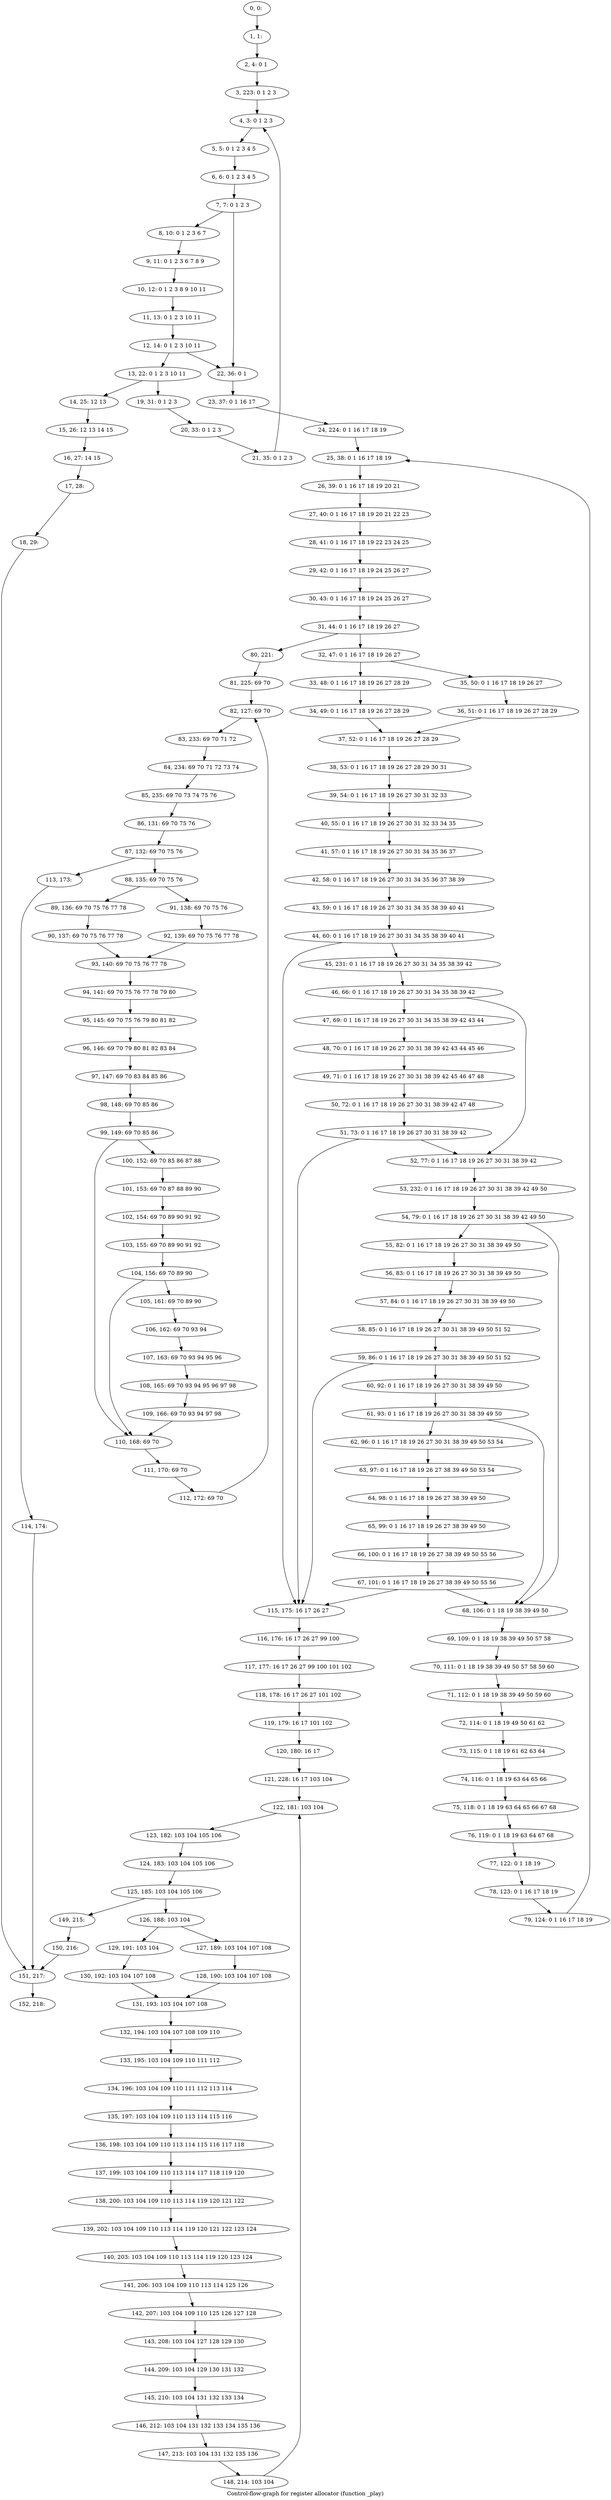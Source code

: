 digraph G {
graph [label="Control-flow-graph for register allocator (function _play)"]
0[label="0, 0: "];
1[label="1, 1: "];
2[label="2, 4: 0 1 "];
3[label="3, 223: 0 1 2 3 "];
4[label="4, 3: 0 1 2 3 "];
5[label="5, 5: 0 1 2 3 4 5 "];
6[label="6, 6: 0 1 2 3 4 5 "];
7[label="7, 7: 0 1 2 3 "];
8[label="8, 10: 0 1 2 3 6 7 "];
9[label="9, 11: 0 1 2 3 6 7 8 9 "];
10[label="10, 12: 0 1 2 3 8 9 10 11 "];
11[label="11, 13: 0 1 2 3 10 11 "];
12[label="12, 14: 0 1 2 3 10 11 "];
13[label="13, 22: 0 1 2 3 10 11 "];
14[label="14, 25: 12 13 "];
15[label="15, 26: 12 13 14 15 "];
16[label="16, 27: 14 15 "];
17[label="17, 28: "];
18[label="18, 29: "];
19[label="19, 31: 0 1 2 3 "];
20[label="20, 33: 0 1 2 3 "];
21[label="21, 35: 0 1 2 3 "];
22[label="22, 36: 0 1 "];
23[label="23, 37: 0 1 16 17 "];
24[label="24, 224: 0 1 16 17 18 19 "];
25[label="25, 38: 0 1 16 17 18 19 "];
26[label="26, 39: 0 1 16 17 18 19 20 21 "];
27[label="27, 40: 0 1 16 17 18 19 20 21 22 23 "];
28[label="28, 41: 0 1 16 17 18 19 22 23 24 25 "];
29[label="29, 42: 0 1 16 17 18 19 24 25 26 27 "];
30[label="30, 43: 0 1 16 17 18 19 24 25 26 27 "];
31[label="31, 44: 0 1 16 17 18 19 26 27 "];
32[label="32, 47: 0 1 16 17 18 19 26 27 "];
33[label="33, 48: 0 1 16 17 18 19 26 27 28 29 "];
34[label="34, 49: 0 1 16 17 18 19 26 27 28 29 "];
35[label="35, 50: 0 1 16 17 18 19 26 27 "];
36[label="36, 51: 0 1 16 17 18 19 26 27 28 29 "];
37[label="37, 52: 0 1 16 17 18 19 26 27 28 29 "];
38[label="38, 53: 0 1 16 17 18 19 26 27 28 29 30 31 "];
39[label="39, 54: 0 1 16 17 18 19 26 27 30 31 32 33 "];
40[label="40, 55: 0 1 16 17 18 19 26 27 30 31 32 33 34 35 "];
41[label="41, 57: 0 1 16 17 18 19 26 27 30 31 34 35 36 37 "];
42[label="42, 58: 0 1 16 17 18 19 26 27 30 31 34 35 36 37 38 39 "];
43[label="43, 59: 0 1 16 17 18 19 26 27 30 31 34 35 38 39 40 41 "];
44[label="44, 60: 0 1 16 17 18 19 26 27 30 31 34 35 38 39 40 41 "];
45[label="45, 231: 0 1 16 17 18 19 26 27 30 31 34 35 38 39 42 "];
46[label="46, 66: 0 1 16 17 18 19 26 27 30 31 34 35 38 39 42 "];
47[label="47, 69: 0 1 16 17 18 19 26 27 30 31 34 35 38 39 42 43 44 "];
48[label="48, 70: 0 1 16 17 18 19 26 27 30 31 38 39 42 43 44 45 46 "];
49[label="49, 71: 0 1 16 17 18 19 26 27 30 31 38 39 42 45 46 47 48 "];
50[label="50, 72: 0 1 16 17 18 19 26 27 30 31 38 39 42 47 48 "];
51[label="51, 73: 0 1 16 17 18 19 26 27 30 31 38 39 42 "];
52[label="52, 77: 0 1 16 17 18 19 26 27 30 31 38 39 42 "];
53[label="53, 232: 0 1 16 17 18 19 26 27 30 31 38 39 42 49 50 "];
54[label="54, 79: 0 1 16 17 18 19 26 27 30 31 38 39 42 49 50 "];
55[label="55, 82: 0 1 16 17 18 19 26 27 30 31 38 39 49 50 "];
56[label="56, 83: 0 1 16 17 18 19 26 27 30 31 38 39 49 50 "];
57[label="57, 84: 0 1 16 17 18 19 26 27 30 31 38 39 49 50 "];
58[label="58, 85: 0 1 16 17 18 19 26 27 30 31 38 39 49 50 51 52 "];
59[label="59, 86: 0 1 16 17 18 19 26 27 30 31 38 39 49 50 51 52 "];
60[label="60, 92: 0 1 16 17 18 19 26 27 30 31 38 39 49 50 "];
61[label="61, 93: 0 1 16 17 18 19 26 27 30 31 38 39 49 50 "];
62[label="62, 96: 0 1 16 17 18 19 26 27 30 31 38 39 49 50 53 54 "];
63[label="63, 97: 0 1 16 17 18 19 26 27 38 39 49 50 53 54 "];
64[label="64, 98: 0 1 16 17 18 19 26 27 38 39 49 50 "];
65[label="65, 99: 0 1 16 17 18 19 26 27 38 39 49 50 "];
66[label="66, 100: 0 1 16 17 18 19 26 27 38 39 49 50 55 56 "];
67[label="67, 101: 0 1 16 17 18 19 26 27 38 39 49 50 55 56 "];
68[label="68, 106: 0 1 18 19 38 39 49 50 "];
69[label="69, 109: 0 1 18 19 38 39 49 50 57 58 "];
70[label="70, 111: 0 1 18 19 38 39 49 50 57 58 59 60 "];
71[label="71, 112: 0 1 18 19 38 39 49 50 59 60 "];
72[label="72, 114: 0 1 18 19 49 50 61 62 "];
73[label="73, 115: 0 1 18 19 61 62 63 64 "];
74[label="74, 116: 0 1 18 19 63 64 65 66 "];
75[label="75, 118: 0 1 18 19 63 64 65 66 67 68 "];
76[label="76, 119: 0 1 18 19 63 64 67 68 "];
77[label="77, 122: 0 1 18 19 "];
78[label="78, 123: 0 1 16 17 18 19 "];
79[label="79, 124: 0 1 16 17 18 19 "];
80[label="80, 221: "];
81[label="81, 225: 69 70 "];
82[label="82, 127: 69 70 "];
83[label="83, 233: 69 70 71 72 "];
84[label="84, 234: 69 70 71 72 73 74 "];
85[label="85, 235: 69 70 73 74 75 76 "];
86[label="86, 131: 69 70 75 76 "];
87[label="87, 132: 69 70 75 76 "];
88[label="88, 135: 69 70 75 76 "];
89[label="89, 136: 69 70 75 76 77 78 "];
90[label="90, 137: 69 70 75 76 77 78 "];
91[label="91, 138: 69 70 75 76 "];
92[label="92, 139: 69 70 75 76 77 78 "];
93[label="93, 140: 69 70 75 76 77 78 "];
94[label="94, 141: 69 70 75 76 77 78 79 80 "];
95[label="95, 145: 69 70 75 76 79 80 81 82 "];
96[label="96, 146: 69 70 79 80 81 82 83 84 "];
97[label="97, 147: 69 70 83 84 85 86 "];
98[label="98, 148: 69 70 85 86 "];
99[label="99, 149: 69 70 85 86 "];
100[label="100, 152: 69 70 85 86 87 88 "];
101[label="101, 153: 69 70 87 88 89 90 "];
102[label="102, 154: 69 70 89 90 91 92 "];
103[label="103, 155: 69 70 89 90 91 92 "];
104[label="104, 156: 69 70 89 90 "];
105[label="105, 161: 69 70 89 90 "];
106[label="106, 162: 69 70 93 94 "];
107[label="107, 163: 69 70 93 94 95 96 "];
108[label="108, 165: 69 70 93 94 95 96 97 98 "];
109[label="109, 166: 69 70 93 94 97 98 "];
110[label="110, 168: 69 70 "];
111[label="111, 170: 69 70 "];
112[label="112, 172: 69 70 "];
113[label="113, 173: "];
114[label="114, 174: "];
115[label="115, 175: 16 17 26 27 "];
116[label="116, 176: 16 17 26 27 99 100 "];
117[label="117, 177: 16 17 26 27 99 100 101 102 "];
118[label="118, 178: 16 17 26 27 101 102 "];
119[label="119, 179: 16 17 101 102 "];
120[label="120, 180: 16 17 "];
121[label="121, 228: 16 17 103 104 "];
122[label="122, 181: 103 104 "];
123[label="123, 182: 103 104 105 106 "];
124[label="124, 183: 103 104 105 106 "];
125[label="125, 185: 103 104 105 106 "];
126[label="126, 188: 103 104 "];
127[label="127, 189: 103 104 107 108 "];
128[label="128, 190: 103 104 107 108 "];
129[label="129, 191: 103 104 "];
130[label="130, 192: 103 104 107 108 "];
131[label="131, 193: 103 104 107 108 "];
132[label="132, 194: 103 104 107 108 109 110 "];
133[label="133, 195: 103 104 109 110 111 112 "];
134[label="134, 196: 103 104 109 110 111 112 113 114 "];
135[label="135, 197: 103 104 109 110 113 114 115 116 "];
136[label="136, 198: 103 104 109 110 113 114 115 116 117 118 "];
137[label="137, 199: 103 104 109 110 113 114 117 118 119 120 "];
138[label="138, 200: 103 104 109 110 113 114 119 120 121 122 "];
139[label="139, 202: 103 104 109 110 113 114 119 120 121 122 123 124 "];
140[label="140, 203: 103 104 109 110 113 114 119 120 123 124 "];
141[label="141, 206: 103 104 109 110 113 114 125 126 "];
142[label="142, 207: 103 104 109 110 125 126 127 128 "];
143[label="143, 208: 103 104 127 128 129 130 "];
144[label="144, 209: 103 104 129 130 131 132 "];
145[label="145, 210: 103 104 131 132 133 134 "];
146[label="146, 212: 103 104 131 132 133 134 135 136 "];
147[label="147, 213: 103 104 131 132 135 136 "];
148[label="148, 214: 103 104 "];
149[label="149, 215: "];
150[label="150, 216: "];
151[label="151, 217: "];
152[label="152, 218: "];
0->1 ;
1->2 ;
2->3 ;
3->4 ;
4->5 ;
5->6 ;
6->7 ;
7->8 ;
7->22 ;
8->9 ;
9->10 ;
10->11 ;
11->12 ;
12->13 ;
12->22 ;
13->14 ;
13->19 ;
14->15 ;
15->16 ;
16->17 ;
17->18 ;
18->151 ;
19->20 ;
20->21 ;
21->4 ;
22->23 ;
23->24 ;
24->25 ;
25->26 ;
26->27 ;
27->28 ;
28->29 ;
29->30 ;
30->31 ;
31->32 ;
31->80 ;
32->33 ;
32->35 ;
33->34 ;
34->37 ;
35->36 ;
36->37 ;
37->38 ;
38->39 ;
39->40 ;
40->41 ;
41->42 ;
42->43 ;
43->44 ;
44->45 ;
44->115 ;
45->46 ;
46->47 ;
46->52 ;
47->48 ;
48->49 ;
49->50 ;
50->51 ;
51->52 ;
51->115 ;
52->53 ;
53->54 ;
54->55 ;
54->68 ;
55->56 ;
56->57 ;
57->58 ;
58->59 ;
59->60 ;
59->115 ;
60->61 ;
61->62 ;
61->68 ;
62->63 ;
63->64 ;
64->65 ;
65->66 ;
66->67 ;
67->68 ;
67->115 ;
68->69 ;
69->70 ;
70->71 ;
71->72 ;
72->73 ;
73->74 ;
74->75 ;
75->76 ;
76->77 ;
77->78 ;
78->79 ;
79->25 ;
80->81 ;
81->82 ;
82->83 ;
83->84 ;
84->85 ;
85->86 ;
86->87 ;
87->88 ;
87->113 ;
88->89 ;
88->91 ;
89->90 ;
90->93 ;
91->92 ;
92->93 ;
93->94 ;
94->95 ;
95->96 ;
96->97 ;
97->98 ;
98->99 ;
99->100 ;
99->110 ;
100->101 ;
101->102 ;
102->103 ;
103->104 ;
104->105 ;
104->110 ;
105->106 ;
106->107 ;
107->108 ;
108->109 ;
109->110 ;
110->111 ;
111->112 ;
112->82 ;
113->114 ;
114->151 ;
115->116 ;
116->117 ;
117->118 ;
118->119 ;
119->120 ;
120->121 ;
121->122 ;
122->123 ;
123->124 ;
124->125 ;
125->126 ;
125->149 ;
126->127 ;
126->129 ;
127->128 ;
128->131 ;
129->130 ;
130->131 ;
131->132 ;
132->133 ;
133->134 ;
134->135 ;
135->136 ;
136->137 ;
137->138 ;
138->139 ;
139->140 ;
140->141 ;
141->142 ;
142->143 ;
143->144 ;
144->145 ;
145->146 ;
146->147 ;
147->148 ;
148->122 ;
149->150 ;
150->151 ;
151->152 ;
}
